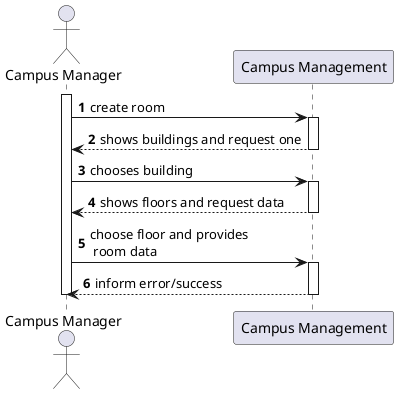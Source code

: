 @startuml
autonumber

actor "Campus Manager" as usr

participant "Campus Management" as mng

activate usr
    usr -> mng : create room
    activate mng
        mng --> usr : shows buildings and request one
    deactivate mng

    usr -> mng : chooses building
    activate mng
        mng --> usr: shows floors and request data

    deactivate mng

    usr -> mng : choose floor and provides\n room data
    activate mng
    mng --> usr : inform error/success
    deactivate mng
deactivate usr

@enduml

